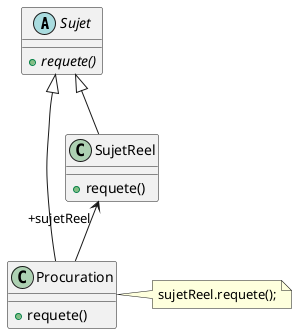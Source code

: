 @startuml

'-----------------------------------
' UML patterns illustrated
' JMB 2014
'-----------------------------------

abstract class Sujet
Sujet : {abstract} +requete()

class SujetReel {
+requete()
}

class Procuration {
+requete()
}
note right: sujetReel.requete();

Sujet <|-- SujetReel
Sujet <|-- Procuration

SujetReel "+sujetReel" <-- Procuration

@enduml
